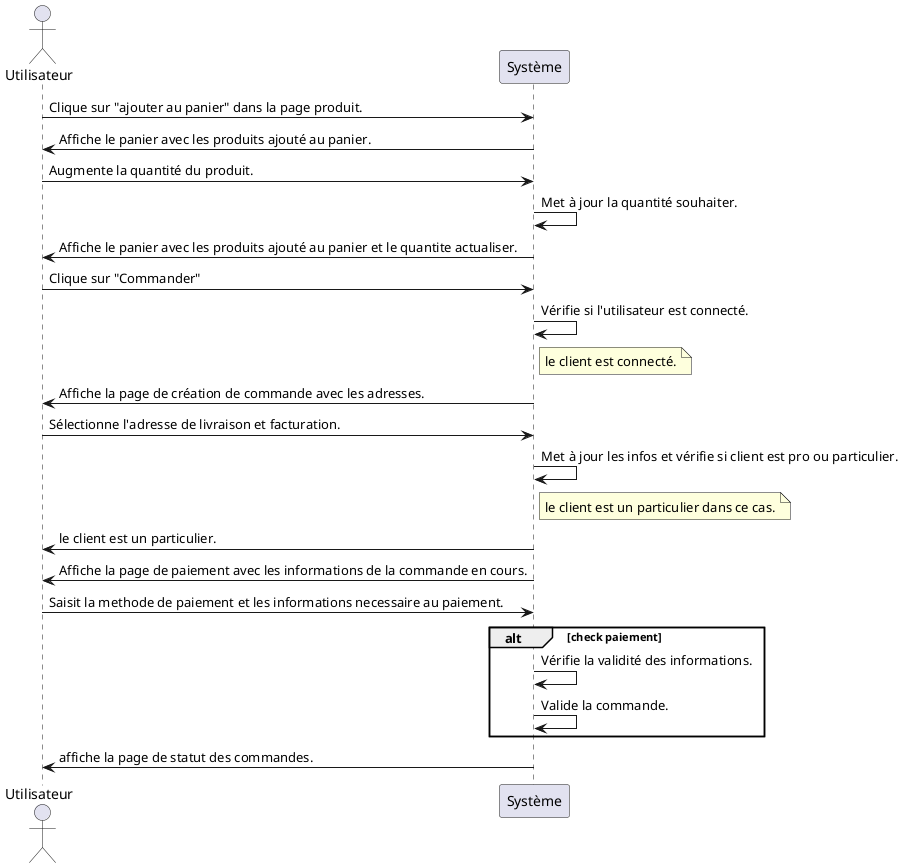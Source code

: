 @startuml Commande
actor Utilisateur
participant "Système" as Systeme

Utilisateur -> Systeme: Clique sur "ajouter au panier" dans la page produit.
Systeme -> Utilisateur: Affiche le panier avec les produits ajouté au panier.

Utilisateur -> Systeme: Augmente la quantité du produit.
Systeme -> Systeme: Met à jour la quantité souhaiter.
Systeme -> Utilisateur: Affiche le panier avec les produits ajouté au panier et le quantite actualiser.

Utilisateur -> Systeme: Clique sur "Commander"
Systeme -> Systeme: Vérifie si l'utilisateur est connecté.
note right of Systeme
 le client est connecté.
end note

Systeme -> Utilisateur: Affiche la page de création de commande avec les adresses.

Utilisateur -> Systeme: Sélectionne l'adresse de livraison et facturation.
Systeme -> Systeme: Met à jour les infos et vérifie si client est pro ou particulier.

note right of Systeme
 le client est un particulier dans ce cas.
end note

Systeme -> Utilisateur: le client est un particulier.
Systeme -> Utilisateur: Affiche la page de paiement avec les informations de la commande en cours.

Utilisateur -> Systeme: Saisit la methode de paiement et les informations necessaire au paiement.

alt check paiement
Systeme -> Systeme: Vérifie la validité des informations.

    Systeme -> Systeme: Valide la commande.
end

Systeme -> Utilisateur: affiche la page de statut des commandes.
@enduml
